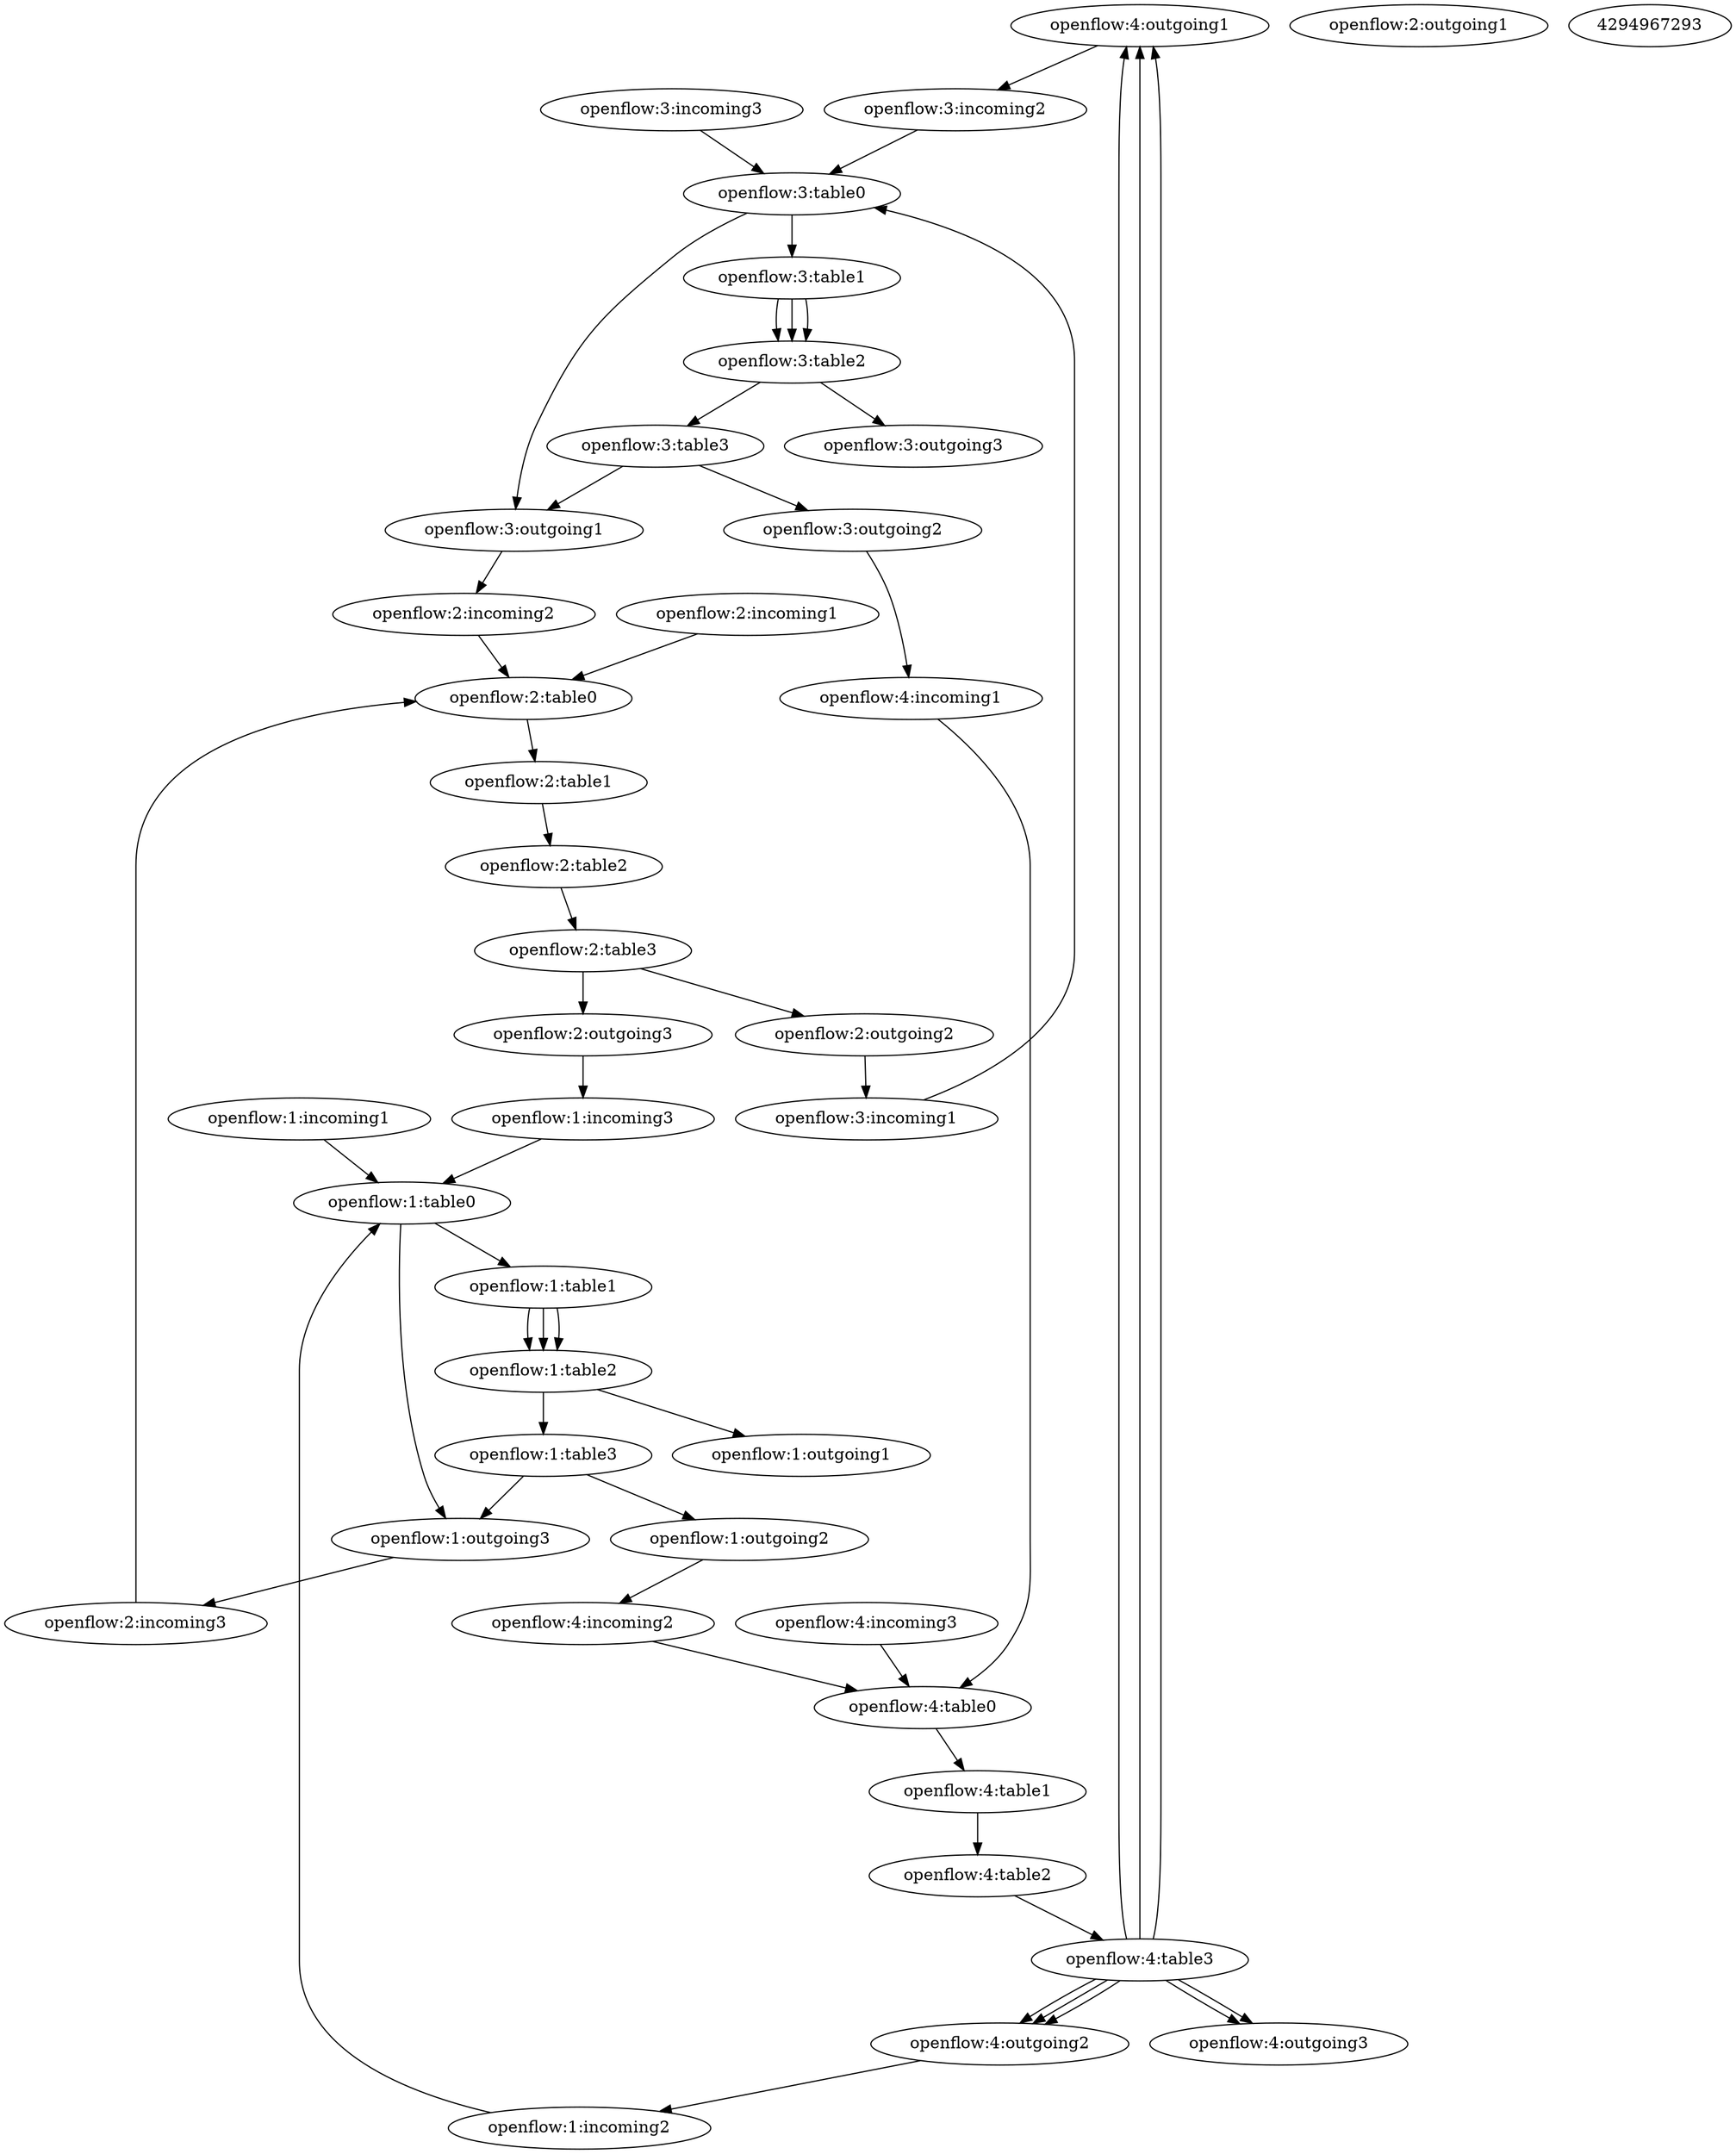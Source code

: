 digraph  {
	"openflow:4:outgoing1"	 [p="Port --  Id: openflow:4:outgoing1 MAC Address: None State:None"];
	"openflow:3:incoming2"	 [p="Port --  Id: openflow:3:incoming2 MAC Address: None State:None"];
	"openflow:4:outgoing1" -> "openflow:3:incoming2" [key=0,
	edge_type=None,
	flow_match="<match.Match instance at 0x7f184575ee18>",
	modified_fields="{}"];
"openflow:3:outgoing1" [p="Port --  Id: openflow:3:outgoing1 MAC Address: None State:None"];
"openflow:2:incoming2" [p="Port --  Id: openflow:2:incoming2 MAC Address: None State:None"];
"openflow:3:outgoing1" -> "openflow:2:incoming2" [key=0,
edge_type=None,
flow_match="<match.Match instance at 0x7f1845740d88>",
modified_fields="{}"];
"openflow:1:table3" [p="Port --  Id: openflow:1:table3 MAC Address: None State:None"];
"openflow:1:outgoing2" [p="Port --  Id: openflow:1:outgoing2 MAC Address: None State:None"];
"openflow:1:table3" -> "openflow:1:outgoing2" [key=0,
edge_type=egress,
flow_match="<match.Match instance at 0x7f1845b54ab8>",
modified_fields="{}"];
"openflow:1:outgoing3" [p="Port --  Id: openflow:1:outgoing3 MAC Address: None State:None"];
"openflow:1:table3" -> "openflow:1:outgoing3" [key=0,
edge_type=egress,
flow_match="<match.Match instance at 0x7f1845b54ab8>",
modified_fields="{}"];
"openflow:3:outgoing3" [p="Port --  Id: openflow:3:outgoing3 MAC Address: None State:None"];
"openflow:3:outgoing2" [p="Port --  Id: openflow:3:outgoing2 MAC Address: None State:None"];
"openflow:4:incoming1" [p="Port --  Id: openflow:4:incoming1 MAC Address: None State:None"];
"openflow:3:outgoing2" -> "openflow:4:incoming1" [key=0,
edge_type=None,
flow_match="<match.Match instance at 0x7f184578c638>",
modified_fields="{}"];
"openflow:1:table1" [p="Port --  Id: openflow:1:table1 MAC Address: None State:None"];
"openflow:1:table2" [p="Port --  Id: openflow:1:table2 MAC Address: None State:None"];
"openflow:1:table1" -> "openflow:1:table2" [key=0,
edge_type=None,
flow_match="<match.Match instance at 0x7f1845bee290>",
modified_fields="{'has_vlan_tag': 0}"];
"openflow:1:table1" -> "openflow:1:table2" [key=1,
edge_type=None,
flow_match="<match.Match instance at 0x7f1845baf560>",
modified_fields="{'has_vlan_tag': 1, 'vlan_id': 3}"];
"openflow:1:table1" -> "openflow:1:table2" [key=2,
edge_type=None,
flow_match="<match.Match instance at 0x7f1845ba0cf8>",
modified_fields="{}"];
"openflow:2:table0" [p="Port --  Id: openflow:2:table0 MAC Address: None State:None"];
"openflow:2:incoming2" -> "openflow:2:table0" [key=0,
edge_type=ingress,
flow_match="<match.Match instance at 0x7f1846063bd8>",
modified_fields="{}"];
"openflow:2:incoming3" [p="Port --  Id: openflow:2:incoming3 MAC Address: None State:None"];
"openflow:2:incoming3" -> "openflow:2:table0" [key=0,
edge_type=ingress,
flow_match="<match.Match instance at 0x7f1845ffa560>",
modified_fields="{}"];
"openflow:2:incoming1" [p="Port --  Id: openflow:2:incoming1 MAC Address: None State:None"];
"openflow:2:incoming1" -> "openflow:2:table0" [key=0,
edge_type=ingress,
flow_match="<match.Match instance at 0x7f18460c8170>",
modified_fields="{}"];
"openflow:4:incoming2" [p="Port --  Id: openflow:4:incoming2 MAC Address: None State:None"];
"openflow:1:outgoing2" -> "openflow:4:incoming2" [key=0,
edge_type=None,
flow_match="<match.Match instance at 0x7f1845783fc8>",
modified_fields="{}"];
"openflow:2:outgoing1" [p="Port --  Id: openflow:2:outgoing1 MAC Address: None State:None"];
"openflow:2:outgoing2" [p="Port --  Id: openflow:2:outgoing2 MAC Address: None State:None"];
"openflow:3:incoming1" [p="Port --  Id: openflow:3:incoming1 MAC Address: None State:None"];
"openflow:2:outgoing2" -> "openflow:3:incoming1" [key=0,
edge_type=None,
flow_match="<match.Match instance at 0x7f18457337a0>",
modified_fields="{}"];
"openflow:2:outgoing3" [p="Port --  Id: openflow:2:outgoing3 MAC Address: None State:None"];
"openflow:1:incoming3" [p="Port --  Id: openflow:1:incoming3 MAC Address: None State:None"];
"openflow:2:outgoing3" -> "openflow:1:incoming3" [key=0,
edge_type=None,
flow_match="<match.Match instance at 0x7f18457281b8>",
modified_fields="{}"];
"openflow:4:table1" [p="Port --  Id: openflow:4:table1 MAC Address: None State:None"];
"openflow:4:table2" [p="Port --  Id: openflow:4:table2 MAC Address: None State:None"];
"openflow:4:table1" -> "openflow:4:table2" [key=0,
edge_type=None,
flow_match="<match.Match instance at 0x7f1845f37878>",
modified_fields="{}"];
"openflow:4:table0" [p="Port --  Id: openflow:4:table0 MAC Address: None State:None"];
"openflow:4:table0" -> "openflow:4:table1" [key=0,
edge_type=None,
flow_match="<match.Match instance at 0x7f1845f4c1b8>",
modified_fields="{}"];
"openflow:4:table3" [p="Port --  Id: openflow:4:table3 MAC Address: None State:None"];
"openflow:4:table3" -> "openflow:4:outgoing1" [key=0,
edge_type=egress,
flow_match="<match.Match instance at 0x7f1845f12758>",
modified_fields="{}"];
"openflow:4:table3" -> "openflow:4:outgoing1" [key=1,
edge_type=egress,
flow_match="<match.Match instance at 0x7f1845f12758>",
modified_fields="{}"];
"openflow:4:table3" -> "openflow:4:outgoing1" [key=2,
edge_type=egress,
flow_match="<match.Match instance at 0x7f1845ed6638>",
modified_fields="{}"];
"openflow:4:outgoing2" [p="Port --  Id: openflow:4:outgoing2 MAC Address: None State:None"];
"openflow:4:table3" -> "openflow:4:outgoing2" [key=0,
edge_type=egress,
flow_match="<match.Match instance at 0x7f1845f12758>",
modified_fields="{}"];
"openflow:4:table3" -> "openflow:4:outgoing2" [key=1,
edge_type=egress,
flow_match="<match.Match instance at 0x7f1845ed6638>",
modified_fields="{}"];
"openflow:4:table3" -> "openflow:4:outgoing2" [key=2,
edge_type=egress,
flow_match="<match.Match instance at 0x7f1845ed6638>",
modified_fields="{}"];
"openflow:4:outgoing3" [p="Port --  Id: openflow:4:outgoing3 MAC Address: None State:None"];
"openflow:4:table3" -> "openflow:4:outgoing3" [key=0,
edge_type=egress,
flow_match="<match.Match instance at 0x7f1845f12758>",
modified_fields="{}"];
"openflow:4:table3" -> "openflow:4:outgoing3" [key=1,
edge_type=egress,
flow_match="<match.Match instance at 0x7f1845ed6638>",
modified_fields="{}"];
"openflow:4:table2" -> "openflow:4:table3" [key=0,
edge_type=None,
flow_match="<match.Match instance at 0x7f1845e1b638>",
modified_fields="{}"];
"openflow:3:incoming3" [p="Port --  Id: openflow:3:incoming3 MAC Address: None State:None"];
"openflow:3:table0" [p="Port --  Id: openflow:3:table0 MAC Address: None State:None"];
"openflow:3:incoming3" -> "openflow:3:table0" [key=0,
edge_type=ingress,
flow_match="<match.Match instance at 0x7f1845a3a248>",
modified_fields="{}"];
"openflow:3:incoming2" -> "openflow:3:table0" [key=0,
edge_type=ingress,
flow_match="<match.Match instance at 0x7f1845a043b0>",
modified_fields="{}"];
"openflow:3:incoming1" -> "openflow:3:table0" [key=0,
edge_type=ingress,
flow_match="<match.Match instance at 0x7f1845acf3f8>",
modified_fields="{}"];
"openflow:2:table3" [p="Port --  Id: openflow:2:table3 MAC Address: None State:None"];
"openflow:2:table3" -> "openflow:2:outgoing2" [key=0,
edge_type=egress,
flow_match="<match.Match instance at 0x7f1845dca638>",
modified_fields="{}"];
"openflow:2:table3" -> "openflow:2:outgoing3" [key=0,
edge_type=egress,
flow_match="<match.Match instance at 0x7f1845e05758>",
modified_fields="{}"];
"openflow:2:table2" [p="Port --  Id: openflow:2:table2 MAC Address: None State:None"];
"openflow:2:table2" -> "openflow:2:table3" [key=0,
edge_type=None,
flow_match="<match.Match instance at 0x7f1845d8e638>",
modified_fields="{}"];
"openflow:2:table1" [p="Port --  Id: openflow:2:table1 MAC Address: None State:None"];
"openflow:2:table1" -> "openflow:2:table2" [key=0,
edge_type=None,
flow_match="<match.Match instance at 0x7f1845e34878>",
modified_fields="{}"];
"openflow:2:table0" -> "openflow:2:table1" [key=0,
edge_type=None,
flow_match="<match.Match instance at 0x7f1845df5ea8>",
modified_fields="{}"];
"openflow:1:outgoing1" [p="Port --  Id: openflow:1:outgoing1 MAC Address: None State:None"];
"openflow:1:table2" -> "openflow:1:table3" [key=0,
edge_type=None,
flow_match="<match.Match instance at 0x7f1845afcf80>",
modified_fields="{}"];
"openflow:1:table2" -> "openflow:1:outgoing1" [key=0,
edge_type=egress,
flow_match="<match.Match instance at 0x7f1845b0c7e8>",
modified_fields="{}"];
"openflow:1:incoming1" [p="Port --  Id: openflow:1:incoming1 MAC Address: None State:None"];
"openflow:1:table0" [p="Port --  Id: openflow:1:table0 MAC Address: None State:None"];
"openflow:1:incoming1" -> "openflow:1:table0" [key=0,
edge_type=ingress,
flow_match="<match.Match instance at 0x7f1845912638>",
modified_fields="{}"];
"openflow:1:incoming3" -> "openflow:1:table0" [key=0,
edge_type=ingress,
flow_match="<match.Match instance at 0x7f1845916c68>",
modified_fields="{}"];
"openflow:1:incoming2" [p="Port --  Id: openflow:1:incoming2 MAC Address: None State:None"];
"openflow:1:incoming2" -> "openflow:1:table0" [key=0,
edge_type=ingress,
flow_match="<match.Match instance at 0x7f18458f56c8>",
modified_fields="{}"];
"openflow:1:table0" -> "openflow:1:table1" [key=0,
edge_type=None,
flow_match="<match.Match instance at 0x7f1845bd7b48>",
modified_fields="{}"];
"openflow:1:table0" -> "openflow:1:outgoing3" [key=0,
edge_type=egress,
flow_match="<match.Match instance at 0x7f1845b20098>",
modified_fields="{}"];
"openflow:3:table0" -> "openflow:3:outgoing1" [key=0,
edge_type=egress,
flow_match="<match.Match instance at 0x7f1845c9c440>",
modified_fields="{}"];
"openflow:3:table1" [p="Port --  Id: openflow:3:table1 MAC Address: None State:None"];
"openflow:3:table0" -> "openflow:3:table1" [key=0,
edge_type=None,
flow_match="<match.Match instance at 0x7f1845d0ac20>",
modified_fields="{}"];
"openflow:3:table2" [p="Port --  Id: openflow:3:table2 MAC Address: None State:None"];
"openflow:3:table1" -> "openflow:3:table2" [key=0,
edge_type=None,
flow_match="<match.Match instance at 0x7f1845d2ac20>",
modified_fields="{'has_vlan_tag': 1, 'vlan_id': 1}"];
"openflow:3:table1" -> "openflow:3:table2" [key=1,
edge_type=None,
flow_match="<match.Match instance at 0x7f1845cd9128>",
modified_fields="{'has_vlan_tag': 0}"];
"openflow:3:table1" -> "openflow:3:table2" [key=2,
edge_type=None,
flow_match="<match.Match instance at 0x7f1845d1e3f8>",
modified_fields="{}"];
"openflow:3:table2" -> "openflow:3:outgoing3" [key=0,
edge_type=egress,
flow_match="<match.Match instance at 0x7f1845c408c0>",
modified_fields="{}"];
"openflow:3:table3" [p="Port --  Id: openflow:3:table3 MAC Address: None State:None"];
"openflow:3:table2" -> "openflow:3:table3" [key=0,
edge_type=None,
flow_match="<match.Match instance at 0x7f1845c35098>",
modified_fields="{}"];
"openflow:3:table3" -> "openflow:3:outgoing1" [key=0,
edge_type=egress,
flow_match="<match.Match instance at 0x7f1845c88b90>",
modified_fields="{}"];
"openflow:3:table3" -> "openflow:3:outgoing2" [key=0,
edge_type=egress,
flow_match="<match.Match instance at 0x7f1845c88b90>",
modified_fields="{}"];
"openflow:4:incoming1" -> "openflow:4:table0" [key=0,
edge_type=ingress,
flow_match="<match.Match instance at 0x7f18460154d0>",
modified_fields="{}"];
"openflow:4:incoming2" -> "openflow:4:table0" [key=0,
edge_type=ingress,
flow_match="<match.Match instance at 0x7f18461347a0>",
modified_fields="{}"];
"openflow:4:incoming3" [p="Port --  Id: openflow:4:incoming3 MAC Address: None State:None"];
"openflow:4:incoming3" -> "openflow:4:table0" [key=0,
edge_type=ingress,
flow_match="<match.Match instance at 0x7f1845f262d8>",
modified_fields="{}"];
4294967293 [p="Port --  Id: 4294967293 MAC Address: None State:None"];
"openflow:4:outgoing2" -> "openflow:1:incoming2" [key=0,
edge_type=None,
flow_match="<match.Match instance at 0x7f184577da70>",
modified_fields="{}"];
"openflow:1:outgoing3" -> "openflow:2:incoming3" [key=0,
edge_type=None,
flow_match="<match.Match instance at 0x7f1845718b90>",
modified_fields="{}"];
}
